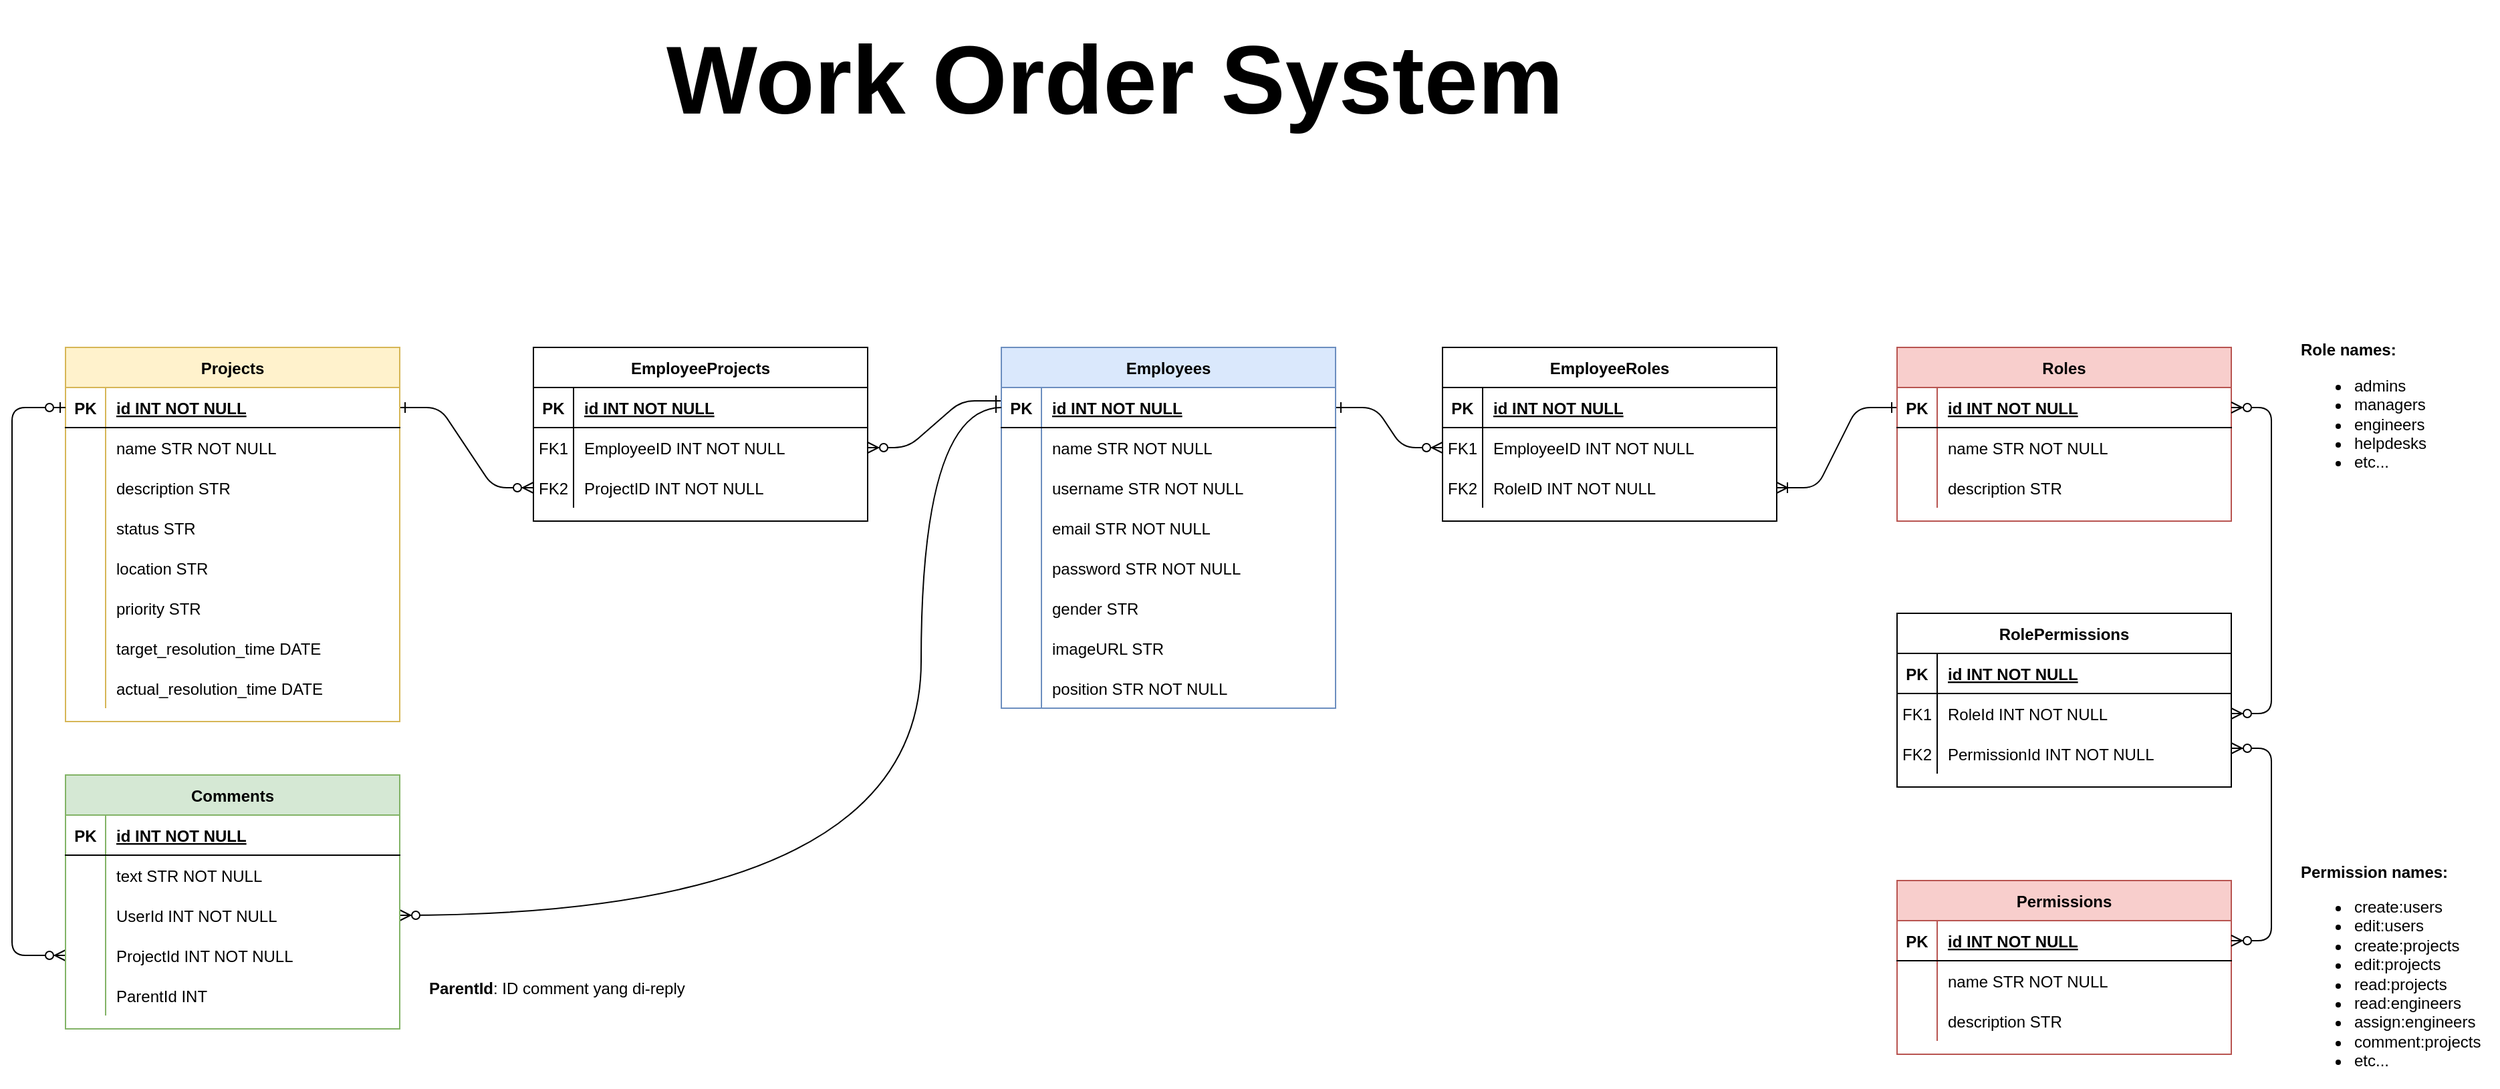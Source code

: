 <mxfile version="13.7.3" type="device"><diagram id="R2lEEEUBdFMjLlhIrx00" name="Page-1"><mxGraphModel dx="1871" dy="600" grid="1" gridSize="10" guides="1" tooltips="1" connect="1" arrows="1" fold="1" page="1" pageScale="1" pageWidth="850" pageHeight="1100" math="0" shadow="0" extFonts="Permanent Marker^https://fonts.googleapis.com/css?family=Permanent+Marker"><root><mxCell id="0"/><mxCell id="1" parent="0"/><mxCell id="C-vyLk0tnHw3VtMMgP7b-1" value="" style="edgeStyle=entityRelationEdgeStyle;endArrow=ERzeroToMany;startArrow=ERone;endFill=1;startFill=0;" parent="1" source="C-vyLk0tnHw3VtMMgP7b-24" target="C-vyLk0tnHw3VtMMgP7b-6" edge="1"><mxGeometry width="100" height="100" relative="1" as="geometry"><mxPoint x="340" y="960" as="sourcePoint"/><mxPoint x="440" y="860" as="targetPoint"/></mxGeometry></mxCell><mxCell id="C-vyLk0tnHw3VtMMgP7b-12" value="" style="edgeStyle=entityRelationEdgeStyle;endArrow=ERone;startArrow=ERoneToMany;endFill=0;startFill=0;exitX=1;exitY=0.5;exitDx=0;exitDy=0;entryX=0;entryY=0.5;entryDx=0;entryDy=0;" parent="1" source="yB_ysiA4X9087bKsjM6c-22" target="C-vyLk0tnHw3VtMMgP7b-14" edge="1"><mxGeometry width="100" height="100" relative="1" as="geometry"><mxPoint x="400" y="420" as="sourcePoint"/><mxPoint x="460" y="445" as="targetPoint"/></mxGeometry></mxCell><mxCell id="yB_ysiA4X9087bKsjM6c-95" value="" style="edgeStyle=entityRelationEdgeStyle;fontSize=12;html=1;endArrow=ERone;startArrow=ERzeroToMany;exitX=1;exitY=0.5;exitDx=0;exitDy=0;endFill=0;" edge="1" parent="1" source="yB_ysiA4X9087bKsjM6c-77"><mxGeometry width="100" height="100" relative="1" as="geometry"><mxPoint x="20" y="500" as="sourcePoint"/><mxPoint x="120" y="400" as="targetPoint"/></mxGeometry></mxCell><mxCell id="yB_ysiA4X9087bKsjM6c-97" style="edgeStyle=entityRelationEdgeStyle;rounded=1;orthogonalLoop=1;jettySize=auto;html=1;entryX=0;entryY=0.5;entryDx=0;entryDy=0;startArrow=ERone;startFill=0;endArrow=ERzeroToMany;endFill=1;" edge="1" parent="1" source="yB_ysiA4X9087bKsjM6c-84" target="yB_ysiA4X9087bKsjM6c-80"><mxGeometry relative="1" as="geometry"/></mxCell><mxCell id="C-vyLk0tnHw3VtMMgP7b-2" value="EmployeeRoles" style="shape=table;startSize=30;container=1;collapsible=1;childLayout=tableLayout;fixedRows=1;rowLines=0;fontStyle=1;align=center;resizeLast=1;" parent="1" vertex="1"><mxGeometry x="450" y="360" width="250" height="130" as="geometry"/></mxCell><mxCell id="C-vyLk0tnHw3VtMMgP7b-3" value="" style="shape=partialRectangle;collapsible=0;dropTarget=0;pointerEvents=0;fillColor=none;points=[[0,0.5],[1,0.5]];portConstraint=eastwest;top=0;left=0;right=0;bottom=1;" parent="C-vyLk0tnHw3VtMMgP7b-2" vertex="1"><mxGeometry y="30" width="250" height="30" as="geometry"/></mxCell><mxCell id="C-vyLk0tnHw3VtMMgP7b-4" value="PK" style="shape=partialRectangle;overflow=hidden;connectable=0;fillColor=none;top=0;left=0;bottom=0;right=0;fontStyle=1;" parent="C-vyLk0tnHw3VtMMgP7b-3" vertex="1"><mxGeometry width="30" height="30" as="geometry"/></mxCell><mxCell id="C-vyLk0tnHw3VtMMgP7b-5" value="id INT NOT NULL " style="shape=partialRectangle;overflow=hidden;connectable=0;fillColor=none;top=0;left=0;bottom=0;right=0;align=left;spacingLeft=6;fontStyle=5;" parent="C-vyLk0tnHw3VtMMgP7b-3" vertex="1"><mxGeometry x="30" width="220" height="30" as="geometry"/></mxCell><mxCell id="C-vyLk0tnHw3VtMMgP7b-6" value="" style="shape=partialRectangle;collapsible=0;dropTarget=0;pointerEvents=0;fillColor=none;points=[[0,0.5],[1,0.5]];portConstraint=eastwest;top=0;left=0;right=0;bottom=0;" parent="C-vyLk0tnHw3VtMMgP7b-2" vertex="1"><mxGeometry y="60" width="250" height="30" as="geometry"/></mxCell><mxCell id="C-vyLk0tnHw3VtMMgP7b-7" value="FK1" style="shape=partialRectangle;overflow=hidden;connectable=0;fillColor=none;top=0;left=0;bottom=0;right=0;" parent="C-vyLk0tnHw3VtMMgP7b-6" vertex="1"><mxGeometry width="30" height="30" as="geometry"/></mxCell><mxCell id="C-vyLk0tnHw3VtMMgP7b-8" value="EmployeeID INT NOT NULL" style="shape=partialRectangle;overflow=hidden;connectable=0;fillColor=none;top=0;left=0;bottom=0;right=0;align=left;spacingLeft=6;" parent="C-vyLk0tnHw3VtMMgP7b-6" vertex="1"><mxGeometry x="30" width="220" height="30" as="geometry"/></mxCell><mxCell id="yB_ysiA4X9087bKsjM6c-22" value="" style="shape=partialRectangle;collapsible=0;dropTarget=0;pointerEvents=0;fillColor=none;points=[[0,0.5],[1,0.5]];portConstraint=eastwest;top=0;left=0;right=0;bottom=0;" vertex="1" parent="C-vyLk0tnHw3VtMMgP7b-2"><mxGeometry y="90" width="250" height="30" as="geometry"/></mxCell><mxCell id="yB_ysiA4X9087bKsjM6c-23" value="FK2" style="shape=partialRectangle;overflow=hidden;connectable=0;fillColor=none;top=0;left=0;bottom=0;right=0;" vertex="1" parent="yB_ysiA4X9087bKsjM6c-22"><mxGeometry width="30" height="30" as="geometry"/></mxCell><mxCell id="yB_ysiA4X9087bKsjM6c-24" value="RoleID INT NOT NULL" style="shape=partialRectangle;overflow=hidden;connectable=0;fillColor=none;top=0;left=0;bottom=0;right=0;align=left;spacingLeft=6;" vertex="1" parent="yB_ysiA4X9087bKsjM6c-22"><mxGeometry x="30" width="220" height="30" as="geometry"/></mxCell><mxCell id="C-vyLk0tnHw3VtMMgP7b-23" value="Employees" style="shape=table;startSize=30;container=1;collapsible=1;childLayout=tableLayout;fixedRows=1;rowLines=0;fontStyle=1;align=center;resizeLast=1;fillColor=#dae8fc;strokeColor=#6c8ebf;" parent="1" vertex="1"><mxGeometry x="120" y="360" width="250" height="270" as="geometry"/></mxCell><mxCell id="C-vyLk0tnHw3VtMMgP7b-24" value="" style="shape=partialRectangle;collapsible=0;dropTarget=0;pointerEvents=0;fillColor=none;points=[[0,0.5],[1,0.5]];portConstraint=eastwest;top=0;left=0;right=0;bottom=1;" parent="C-vyLk0tnHw3VtMMgP7b-23" vertex="1"><mxGeometry y="30" width="250" height="30" as="geometry"/></mxCell><mxCell id="C-vyLk0tnHw3VtMMgP7b-25" value="PK" style="shape=partialRectangle;overflow=hidden;connectable=0;fillColor=none;top=0;left=0;bottom=0;right=0;fontStyle=1;" parent="C-vyLk0tnHw3VtMMgP7b-24" vertex="1"><mxGeometry width="30" height="30" as="geometry"/></mxCell><mxCell id="C-vyLk0tnHw3VtMMgP7b-26" value="id INT NOT NULL " style="shape=partialRectangle;overflow=hidden;connectable=0;fillColor=none;top=0;left=0;bottom=0;right=0;align=left;spacingLeft=6;fontStyle=5;" parent="C-vyLk0tnHw3VtMMgP7b-24" vertex="1"><mxGeometry x="30" width="220" height="30" as="geometry"/></mxCell><mxCell id="C-vyLk0tnHw3VtMMgP7b-27" value="" style="shape=partialRectangle;collapsible=0;dropTarget=0;pointerEvents=0;fillColor=none;points=[[0,0.5],[1,0.5]];portConstraint=eastwest;top=0;left=0;right=0;bottom=0;" parent="C-vyLk0tnHw3VtMMgP7b-23" vertex="1"><mxGeometry y="60" width="250" height="30" as="geometry"/></mxCell><mxCell id="C-vyLk0tnHw3VtMMgP7b-28" value="" style="shape=partialRectangle;overflow=hidden;connectable=0;fillColor=none;top=0;left=0;bottom=0;right=0;" parent="C-vyLk0tnHw3VtMMgP7b-27" vertex="1"><mxGeometry width="30" height="30" as="geometry"/></mxCell><mxCell id="C-vyLk0tnHw3VtMMgP7b-29" value="name STR NOT NULL" style="shape=partialRectangle;overflow=hidden;connectable=0;fillColor=none;top=0;left=0;bottom=0;right=0;align=left;spacingLeft=6;" parent="C-vyLk0tnHw3VtMMgP7b-27" vertex="1"><mxGeometry x="30" width="220" height="30" as="geometry"/></mxCell><mxCell id="yB_ysiA4X9087bKsjM6c-1" value="" style="shape=partialRectangle;collapsible=0;dropTarget=0;pointerEvents=0;fillColor=none;points=[[0,0.5],[1,0.5]];portConstraint=eastwest;top=0;left=0;right=0;bottom=0;" vertex="1" parent="C-vyLk0tnHw3VtMMgP7b-23"><mxGeometry y="90" width="250" height="30" as="geometry"/></mxCell><mxCell id="yB_ysiA4X9087bKsjM6c-2" value="" style="shape=partialRectangle;overflow=hidden;connectable=0;fillColor=none;top=0;left=0;bottom=0;right=0;" vertex="1" parent="yB_ysiA4X9087bKsjM6c-1"><mxGeometry width="30" height="30" as="geometry"/></mxCell><mxCell id="yB_ysiA4X9087bKsjM6c-3" value="username STR NOT NULL" style="shape=partialRectangle;overflow=hidden;connectable=0;fillColor=none;top=0;left=0;bottom=0;right=0;align=left;spacingLeft=6;" vertex="1" parent="yB_ysiA4X9087bKsjM6c-1"><mxGeometry x="30" width="220" height="30" as="geometry"/></mxCell><mxCell id="yB_ysiA4X9087bKsjM6c-4" value="" style="shape=partialRectangle;collapsible=0;dropTarget=0;pointerEvents=0;fillColor=none;points=[[0,0.5],[1,0.5]];portConstraint=eastwest;top=0;left=0;right=0;bottom=0;" vertex="1" parent="C-vyLk0tnHw3VtMMgP7b-23"><mxGeometry y="120" width="250" height="30" as="geometry"/></mxCell><mxCell id="yB_ysiA4X9087bKsjM6c-5" value="" style="shape=partialRectangle;overflow=hidden;connectable=0;fillColor=none;top=0;left=0;bottom=0;right=0;" vertex="1" parent="yB_ysiA4X9087bKsjM6c-4"><mxGeometry width="30" height="30" as="geometry"/></mxCell><mxCell id="yB_ysiA4X9087bKsjM6c-6" value="email STR NOT NULL" style="shape=partialRectangle;overflow=hidden;connectable=0;fillColor=none;top=0;left=0;bottom=0;right=0;align=left;spacingLeft=6;" vertex="1" parent="yB_ysiA4X9087bKsjM6c-4"><mxGeometry x="30" width="220" height="30" as="geometry"/></mxCell><mxCell id="yB_ysiA4X9087bKsjM6c-7" value="" style="shape=partialRectangle;collapsible=0;dropTarget=0;pointerEvents=0;fillColor=none;points=[[0,0.5],[1,0.5]];portConstraint=eastwest;top=0;left=0;right=0;bottom=0;" vertex="1" parent="C-vyLk0tnHw3VtMMgP7b-23"><mxGeometry y="150" width="250" height="30" as="geometry"/></mxCell><mxCell id="yB_ysiA4X9087bKsjM6c-8" value="" style="shape=partialRectangle;overflow=hidden;connectable=0;fillColor=none;top=0;left=0;bottom=0;right=0;" vertex="1" parent="yB_ysiA4X9087bKsjM6c-7"><mxGeometry width="30" height="30" as="geometry"/></mxCell><mxCell id="yB_ysiA4X9087bKsjM6c-9" value="password STR NOT NULL" style="shape=partialRectangle;overflow=hidden;connectable=0;fillColor=none;top=0;left=0;bottom=0;right=0;align=left;spacingLeft=6;" vertex="1" parent="yB_ysiA4X9087bKsjM6c-7"><mxGeometry x="30" width="220" height="30" as="geometry"/></mxCell><mxCell id="yB_ysiA4X9087bKsjM6c-10" value="" style="shape=partialRectangle;collapsible=0;dropTarget=0;pointerEvents=0;fillColor=none;points=[[0,0.5],[1,0.5]];portConstraint=eastwest;top=0;left=0;right=0;bottom=0;" vertex="1" parent="C-vyLk0tnHw3VtMMgP7b-23"><mxGeometry y="180" width="250" height="30" as="geometry"/></mxCell><mxCell id="yB_ysiA4X9087bKsjM6c-11" value="" style="shape=partialRectangle;overflow=hidden;connectable=0;fillColor=none;top=0;left=0;bottom=0;right=0;" vertex="1" parent="yB_ysiA4X9087bKsjM6c-10"><mxGeometry width="30" height="30" as="geometry"/></mxCell><mxCell id="yB_ysiA4X9087bKsjM6c-12" value="gender STR" style="shape=partialRectangle;overflow=hidden;connectable=0;fillColor=none;top=0;left=0;bottom=0;right=0;align=left;spacingLeft=6;" vertex="1" parent="yB_ysiA4X9087bKsjM6c-10"><mxGeometry x="30" width="220" height="30" as="geometry"/></mxCell><mxCell id="yB_ysiA4X9087bKsjM6c-13" value="" style="shape=partialRectangle;collapsible=0;dropTarget=0;pointerEvents=0;fillColor=none;points=[[0,0.5],[1,0.5]];portConstraint=eastwest;top=0;left=0;right=0;bottom=0;" vertex="1" parent="C-vyLk0tnHw3VtMMgP7b-23"><mxGeometry y="210" width="250" height="30" as="geometry"/></mxCell><mxCell id="yB_ysiA4X9087bKsjM6c-14" value="" style="shape=partialRectangle;overflow=hidden;connectable=0;fillColor=none;top=0;left=0;bottom=0;right=0;" vertex="1" parent="yB_ysiA4X9087bKsjM6c-13"><mxGeometry width="30" height="30" as="geometry"/></mxCell><mxCell id="yB_ysiA4X9087bKsjM6c-15" value="imageURL STR" style="shape=partialRectangle;overflow=hidden;connectable=0;fillColor=none;top=0;left=0;bottom=0;right=0;align=left;spacingLeft=6;" vertex="1" parent="yB_ysiA4X9087bKsjM6c-13"><mxGeometry x="30" width="220" height="30" as="geometry"/></mxCell><mxCell id="yB_ysiA4X9087bKsjM6c-134" value="" style="shape=partialRectangle;collapsible=0;dropTarget=0;pointerEvents=0;fillColor=none;points=[[0,0.5],[1,0.5]];portConstraint=eastwest;top=0;left=0;right=0;bottom=0;" vertex="1" parent="C-vyLk0tnHw3VtMMgP7b-23"><mxGeometry y="240" width="250" height="30" as="geometry"/></mxCell><mxCell id="yB_ysiA4X9087bKsjM6c-135" value="" style="shape=partialRectangle;overflow=hidden;connectable=0;fillColor=none;top=0;left=0;bottom=0;right=0;" vertex="1" parent="yB_ysiA4X9087bKsjM6c-134"><mxGeometry width="30" height="30" as="geometry"/></mxCell><mxCell id="yB_ysiA4X9087bKsjM6c-136" value="position STR NOT NULL" style="shape=partialRectangle;overflow=hidden;connectable=0;fillColor=none;top=0;left=0;bottom=0;right=0;align=left;spacingLeft=6;" vertex="1" parent="yB_ysiA4X9087bKsjM6c-134"><mxGeometry x="30" width="220" height="30" as="geometry"/></mxCell><mxCell id="C-vyLk0tnHw3VtMMgP7b-13" value="Roles" style="shape=table;startSize=30;container=1;collapsible=1;childLayout=tableLayout;fixedRows=1;rowLines=0;fontStyle=1;align=center;resizeLast=1;fillColor=#f8cecc;strokeColor=#b85450;" parent="1" vertex="1"><mxGeometry x="790" y="360" width="250" height="130" as="geometry"/></mxCell><mxCell id="C-vyLk0tnHw3VtMMgP7b-14" value="" style="shape=partialRectangle;collapsible=0;dropTarget=0;pointerEvents=0;fillColor=none;points=[[0,0.5],[1,0.5]];portConstraint=eastwest;top=0;left=0;right=0;bottom=1;" parent="C-vyLk0tnHw3VtMMgP7b-13" vertex="1"><mxGeometry y="30" width="250" height="30" as="geometry"/></mxCell><mxCell id="C-vyLk0tnHw3VtMMgP7b-15" value="PK" style="shape=partialRectangle;overflow=hidden;connectable=0;fillColor=none;top=0;left=0;bottom=0;right=0;fontStyle=1;" parent="C-vyLk0tnHw3VtMMgP7b-14" vertex="1"><mxGeometry width="30" height="30" as="geometry"/></mxCell><mxCell id="C-vyLk0tnHw3VtMMgP7b-16" value="id INT NOT NULL " style="shape=partialRectangle;overflow=hidden;connectable=0;fillColor=none;top=0;left=0;bottom=0;right=0;align=left;spacingLeft=6;fontStyle=5;" parent="C-vyLk0tnHw3VtMMgP7b-14" vertex="1"><mxGeometry x="30" width="220" height="30" as="geometry"/></mxCell><mxCell id="C-vyLk0tnHw3VtMMgP7b-20" value="" style="shape=partialRectangle;collapsible=0;dropTarget=0;pointerEvents=0;fillColor=none;points=[[0,0.5],[1,0.5]];portConstraint=eastwest;top=0;left=0;right=0;bottom=0;" parent="C-vyLk0tnHw3VtMMgP7b-13" vertex="1"><mxGeometry y="60" width="250" height="30" as="geometry"/></mxCell><mxCell id="C-vyLk0tnHw3VtMMgP7b-21" value="" style="shape=partialRectangle;overflow=hidden;connectable=0;fillColor=none;top=0;left=0;bottom=0;right=0;" parent="C-vyLk0tnHw3VtMMgP7b-20" vertex="1"><mxGeometry width="30" height="30" as="geometry"/></mxCell><mxCell id="C-vyLk0tnHw3VtMMgP7b-22" value="name STR NOT NULL" style="shape=partialRectangle;overflow=hidden;connectable=0;fillColor=none;top=0;left=0;bottom=0;right=0;align=left;spacingLeft=6;" parent="C-vyLk0tnHw3VtMMgP7b-20" vertex="1"><mxGeometry x="30" width="220" height="30" as="geometry"/></mxCell><mxCell id="yB_ysiA4X9087bKsjM6c-28" value="" style="shape=partialRectangle;collapsible=0;dropTarget=0;pointerEvents=0;fillColor=none;points=[[0,0.5],[1,0.5]];portConstraint=eastwest;top=0;left=0;right=0;bottom=0;" vertex="1" parent="C-vyLk0tnHw3VtMMgP7b-13"><mxGeometry y="90" width="250" height="30" as="geometry"/></mxCell><mxCell id="yB_ysiA4X9087bKsjM6c-29" value="" style="shape=partialRectangle;overflow=hidden;connectable=0;fillColor=none;top=0;left=0;bottom=0;right=0;" vertex="1" parent="yB_ysiA4X9087bKsjM6c-28"><mxGeometry width="30" height="30" as="geometry"/></mxCell><mxCell id="yB_ysiA4X9087bKsjM6c-30" value="description STR" style="shape=partialRectangle;overflow=hidden;connectable=0;fillColor=none;top=0;left=0;bottom=0;right=0;align=left;spacingLeft=6;" vertex="1" parent="yB_ysiA4X9087bKsjM6c-28"><mxGeometry x="30" width="220" height="30" as="geometry"/></mxCell><mxCell id="yB_ysiA4X9087bKsjM6c-83" value="Projects" style="shape=table;startSize=30;container=1;collapsible=1;childLayout=tableLayout;fixedRows=1;rowLines=0;fontStyle=1;align=center;resizeLast=1;fillColor=#fff2cc;strokeColor=#d6b656;" vertex="1" parent="1"><mxGeometry x="-580" y="360" width="250" height="280" as="geometry"/></mxCell><mxCell id="yB_ysiA4X9087bKsjM6c-84" value="" style="shape=partialRectangle;collapsible=0;dropTarget=0;pointerEvents=0;fillColor=none;points=[[0,0.5],[1,0.5]];portConstraint=eastwest;top=0;left=0;right=0;bottom=1;" vertex="1" parent="yB_ysiA4X9087bKsjM6c-83"><mxGeometry y="30" width="250" height="30" as="geometry"/></mxCell><mxCell id="yB_ysiA4X9087bKsjM6c-85" value="PK" style="shape=partialRectangle;overflow=hidden;connectable=0;fillColor=none;top=0;left=0;bottom=0;right=0;fontStyle=1;" vertex="1" parent="yB_ysiA4X9087bKsjM6c-84"><mxGeometry width="30" height="30" as="geometry"/></mxCell><mxCell id="yB_ysiA4X9087bKsjM6c-86" value="id INT NOT NULL " style="shape=partialRectangle;overflow=hidden;connectable=0;fillColor=none;top=0;left=0;bottom=0;right=0;align=left;spacingLeft=6;fontStyle=5;" vertex="1" parent="yB_ysiA4X9087bKsjM6c-84"><mxGeometry x="30" width="220" height="30" as="geometry"/></mxCell><mxCell id="yB_ysiA4X9087bKsjM6c-87" value="" style="shape=partialRectangle;collapsible=0;dropTarget=0;pointerEvents=0;fillColor=none;points=[[0,0.5],[1,0.5]];portConstraint=eastwest;top=0;left=0;right=0;bottom=0;" vertex="1" parent="yB_ysiA4X9087bKsjM6c-83"><mxGeometry y="60" width="250" height="30" as="geometry"/></mxCell><mxCell id="yB_ysiA4X9087bKsjM6c-88" value="" style="shape=partialRectangle;overflow=hidden;connectable=0;fillColor=none;top=0;left=0;bottom=0;right=0;" vertex="1" parent="yB_ysiA4X9087bKsjM6c-87"><mxGeometry width="30" height="30" as="geometry"/></mxCell><mxCell id="yB_ysiA4X9087bKsjM6c-89" value="name STR NOT NULL" style="shape=partialRectangle;overflow=hidden;connectable=0;fillColor=none;top=0;left=0;bottom=0;right=0;align=left;spacingLeft=6;" vertex="1" parent="yB_ysiA4X9087bKsjM6c-87"><mxGeometry x="30" width="220" height="30" as="geometry"/></mxCell><mxCell id="yB_ysiA4X9087bKsjM6c-90" value="" style="shape=partialRectangle;collapsible=0;dropTarget=0;pointerEvents=0;fillColor=none;points=[[0,0.5],[1,0.5]];portConstraint=eastwest;top=0;left=0;right=0;bottom=0;" vertex="1" parent="yB_ysiA4X9087bKsjM6c-83"><mxGeometry y="90" width="250" height="30" as="geometry"/></mxCell><mxCell id="yB_ysiA4X9087bKsjM6c-91" value="" style="shape=partialRectangle;overflow=hidden;connectable=0;fillColor=none;top=0;left=0;bottom=0;right=0;" vertex="1" parent="yB_ysiA4X9087bKsjM6c-90"><mxGeometry width="30" height="30" as="geometry"/></mxCell><mxCell id="yB_ysiA4X9087bKsjM6c-92" value="description STR" style="shape=partialRectangle;overflow=hidden;connectable=0;fillColor=none;top=0;left=0;bottom=0;right=0;align=left;spacingLeft=6;" vertex="1" parent="yB_ysiA4X9087bKsjM6c-90"><mxGeometry x="30" width="220" height="30" as="geometry"/></mxCell><mxCell id="yB_ysiA4X9087bKsjM6c-137" value="" style="shape=partialRectangle;collapsible=0;dropTarget=0;pointerEvents=0;fillColor=none;points=[[0,0.5],[1,0.5]];portConstraint=eastwest;top=0;left=0;right=0;bottom=0;" vertex="1" parent="yB_ysiA4X9087bKsjM6c-83"><mxGeometry y="120" width="250" height="30" as="geometry"/></mxCell><mxCell id="yB_ysiA4X9087bKsjM6c-138" value="" style="shape=partialRectangle;overflow=hidden;connectable=0;fillColor=none;top=0;left=0;bottom=0;right=0;" vertex="1" parent="yB_ysiA4X9087bKsjM6c-137"><mxGeometry width="30" height="30" as="geometry"/></mxCell><mxCell id="yB_ysiA4X9087bKsjM6c-139" value="status STR" style="shape=partialRectangle;overflow=hidden;connectable=0;fillColor=none;top=0;left=0;bottom=0;right=0;align=left;spacingLeft=6;" vertex="1" parent="yB_ysiA4X9087bKsjM6c-137"><mxGeometry x="30" width="220" height="30" as="geometry"/></mxCell><mxCell id="yB_ysiA4X9087bKsjM6c-140" value="" style="shape=partialRectangle;collapsible=0;dropTarget=0;pointerEvents=0;fillColor=none;points=[[0,0.5],[1,0.5]];portConstraint=eastwest;top=0;left=0;right=0;bottom=0;" vertex="1" parent="yB_ysiA4X9087bKsjM6c-83"><mxGeometry y="150" width="250" height="30" as="geometry"/></mxCell><mxCell id="yB_ysiA4X9087bKsjM6c-141" value="" style="shape=partialRectangle;overflow=hidden;connectable=0;fillColor=none;top=0;left=0;bottom=0;right=0;" vertex="1" parent="yB_ysiA4X9087bKsjM6c-140"><mxGeometry width="30" height="30" as="geometry"/></mxCell><mxCell id="yB_ysiA4X9087bKsjM6c-142" value="location STR" style="shape=partialRectangle;overflow=hidden;connectable=0;fillColor=none;top=0;left=0;bottom=0;right=0;align=left;spacingLeft=6;" vertex="1" parent="yB_ysiA4X9087bKsjM6c-140"><mxGeometry x="30" width="220" height="30" as="geometry"/></mxCell><mxCell id="yB_ysiA4X9087bKsjM6c-143" value="" style="shape=partialRectangle;collapsible=0;dropTarget=0;pointerEvents=0;fillColor=none;points=[[0,0.5],[1,0.5]];portConstraint=eastwest;top=0;left=0;right=0;bottom=0;" vertex="1" parent="yB_ysiA4X9087bKsjM6c-83"><mxGeometry y="180" width="250" height="30" as="geometry"/></mxCell><mxCell id="yB_ysiA4X9087bKsjM6c-144" value="" style="shape=partialRectangle;overflow=hidden;connectable=0;fillColor=none;top=0;left=0;bottom=0;right=0;" vertex="1" parent="yB_ysiA4X9087bKsjM6c-143"><mxGeometry width="30" height="30" as="geometry"/></mxCell><mxCell id="yB_ysiA4X9087bKsjM6c-145" value="priority STR" style="shape=partialRectangle;overflow=hidden;connectable=0;fillColor=none;top=0;left=0;bottom=0;right=0;align=left;spacingLeft=6;" vertex="1" parent="yB_ysiA4X9087bKsjM6c-143"><mxGeometry x="30" width="220" height="30" as="geometry"/></mxCell><mxCell id="yB_ysiA4X9087bKsjM6c-146" value="" style="shape=partialRectangle;collapsible=0;dropTarget=0;pointerEvents=0;fillColor=none;points=[[0,0.5],[1,0.5]];portConstraint=eastwest;top=0;left=0;right=0;bottom=0;" vertex="1" parent="yB_ysiA4X9087bKsjM6c-83"><mxGeometry y="210" width="250" height="30" as="geometry"/></mxCell><mxCell id="yB_ysiA4X9087bKsjM6c-147" value="" style="shape=partialRectangle;overflow=hidden;connectable=0;fillColor=none;top=0;left=0;bottom=0;right=0;" vertex="1" parent="yB_ysiA4X9087bKsjM6c-146"><mxGeometry width="30" height="30" as="geometry"/></mxCell><mxCell id="yB_ysiA4X9087bKsjM6c-148" value="target_resolution_time DATE" style="shape=partialRectangle;overflow=hidden;connectable=0;fillColor=none;top=0;left=0;bottom=0;right=0;align=left;spacingLeft=6;" vertex="1" parent="yB_ysiA4X9087bKsjM6c-146"><mxGeometry x="30" width="220" height="30" as="geometry"/></mxCell><mxCell id="yB_ysiA4X9087bKsjM6c-149" value="" style="shape=partialRectangle;collapsible=0;dropTarget=0;pointerEvents=0;fillColor=none;points=[[0,0.5],[1,0.5]];portConstraint=eastwest;top=0;left=0;right=0;bottom=0;" vertex="1" parent="yB_ysiA4X9087bKsjM6c-83"><mxGeometry y="240" width="250" height="30" as="geometry"/></mxCell><mxCell id="yB_ysiA4X9087bKsjM6c-150" value="" style="shape=partialRectangle;overflow=hidden;connectable=0;fillColor=none;top=0;left=0;bottom=0;right=0;" vertex="1" parent="yB_ysiA4X9087bKsjM6c-149"><mxGeometry width="30" height="30" as="geometry"/></mxCell><mxCell id="yB_ysiA4X9087bKsjM6c-151" value="actual_resolution_time DATE" style="shape=partialRectangle;overflow=hidden;connectable=0;fillColor=none;top=0;left=0;bottom=0;right=0;align=left;spacingLeft=6;" vertex="1" parent="yB_ysiA4X9087bKsjM6c-149"><mxGeometry x="30" width="220" height="30" as="geometry"/></mxCell><mxCell id="yB_ysiA4X9087bKsjM6c-73" value="EmployeeProjects" style="shape=table;startSize=30;container=1;collapsible=1;childLayout=tableLayout;fixedRows=1;rowLines=0;fontStyle=1;align=center;resizeLast=1;" vertex="1" parent="1"><mxGeometry x="-230" y="360" width="250" height="130" as="geometry"/></mxCell><mxCell id="yB_ysiA4X9087bKsjM6c-74" value="" style="shape=partialRectangle;collapsible=0;dropTarget=0;pointerEvents=0;fillColor=none;points=[[0,0.5],[1,0.5]];portConstraint=eastwest;top=0;left=0;right=0;bottom=1;" vertex="1" parent="yB_ysiA4X9087bKsjM6c-73"><mxGeometry y="30" width="250" height="30" as="geometry"/></mxCell><mxCell id="yB_ysiA4X9087bKsjM6c-75" value="PK" style="shape=partialRectangle;overflow=hidden;connectable=0;fillColor=none;top=0;left=0;bottom=0;right=0;fontStyle=1;" vertex="1" parent="yB_ysiA4X9087bKsjM6c-74"><mxGeometry width="30" height="30" as="geometry"/></mxCell><mxCell id="yB_ysiA4X9087bKsjM6c-76" value="id INT NOT NULL " style="shape=partialRectangle;overflow=hidden;connectable=0;fillColor=none;top=0;left=0;bottom=0;right=0;align=left;spacingLeft=6;fontStyle=5;" vertex="1" parent="yB_ysiA4X9087bKsjM6c-74"><mxGeometry x="30" width="220" height="30" as="geometry"/></mxCell><mxCell id="yB_ysiA4X9087bKsjM6c-77" value="" style="shape=partialRectangle;collapsible=0;dropTarget=0;pointerEvents=0;fillColor=none;points=[[0,0.5],[1,0.5]];portConstraint=eastwest;top=0;left=0;right=0;bottom=0;" vertex="1" parent="yB_ysiA4X9087bKsjM6c-73"><mxGeometry y="60" width="250" height="30" as="geometry"/></mxCell><mxCell id="yB_ysiA4X9087bKsjM6c-78" value="FK1" style="shape=partialRectangle;overflow=hidden;connectable=0;fillColor=none;top=0;left=0;bottom=0;right=0;" vertex="1" parent="yB_ysiA4X9087bKsjM6c-77"><mxGeometry width="30" height="30" as="geometry"/></mxCell><mxCell id="yB_ysiA4X9087bKsjM6c-79" value="EmployeeID INT NOT NULL" style="shape=partialRectangle;overflow=hidden;connectable=0;fillColor=none;top=0;left=0;bottom=0;right=0;align=left;spacingLeft=6;" vertex="1" parent="yB_ysiA4X9087bKsjM6c-77"><mxGeometry x="30" width="220" height="30" as="geometry"/></mxCell><mxCell id="yB_ysiA4X9087bKsjM6c-80" value="" style="shape=partialRectangle;collapsible=0;dropTarget=0;pointerEvents=0;fillColor=none;points=[[0,0.5],[1,0.5]];portConstraint=eastwest;top=0;left=0;right=0;bottom=0;" vertex="1" parent="yB_ysiA4X9087bKsjM6c-73"><mxGeometry y="90" width="250" height="30" as="geometry"/></mxCell><mxCell id="yB_ysiA4X9087bKsjM6c-81" value="FK2" style="shape=partialRectangle;overflow=hidden;connectable=0;fillColor=none;top=0;left=0;bottom=0;right=0;" vertex="1" parent="yB_ysiA4X9087bKsjM6c-80"><mxGeometry width="30" height="30" as="geometry"/></mxCell><mxCell id="yB_ysiA4X9087bKsjM6c-82" value="ProjectID INT NOT NULL" style="shape=partialRectangle;overflow=hidden;connectable=0;fillColor=none;top=0;left=0;bottom=0;right=0;align=left;spacingLeft=6;" vertex="1" parent="yB_ysiA4X9087bKsjM6c-80"><mxGeometry x="30" width="220" height="30" as="geometry"/></mxCell><mxCell id="yB_ysiA4X9087bKsjM6c-31" value="RolePermissions" style="shape=table;startSize=30;container=1;collapsible=1;childLayout=tableLayout;fixedRows=1;rowLines=0;fontStyle=1;align=center;resizeLast=1;" vertex="1" parent="1"><mxGeometry x="790" y="559" width="250" height="130" as="geometry"/></mxCell><mxCell id="yB_ysiA4X9087bKsjM6c-32" value="" style="shape=partialRectangle;collapsible=0;dropTarget=0;pointerEvents=0;fillColor=none;points=[[0,0.5],[1,0.5]];portConstraint=eastwest;top=0;left=0;right=0;bottom=1;" vertex="1" parent="yB_ysiA4X9087bKsjM6c-31"><mxGeometry y="30" width="250" height="30" as="geometry"/></mxCell><mxCell id="yB_ysiA4X9087bKsjM6c-33" value="PK" style="shape=partialRectangle;overflow=hidden;connectable=0;fillColor=none;top=0;left=0;bottom=0;right=0;fontStyle=1;" vertex="1" parent="yB_ysiA4X9087bKsjM6c-32"><mxGeometry width="30" height="30" as="geometry"/></mxCell><mxCell id="yB_ysiA4X9087bKsjM6c-34" value="id INT NOT NULL " style="shape=partialRectangle;overflow=hidden;connectable=0;fillColor=none;top=0;left=0;bottom=0;right=0;align=left;spacingLeft=6;fontStyle=5;" vertex="1" parent="yB_ysiA4X9087bKsjM6c-32"><mxGeometry x="30" width="220" height="30" as="geometry"/></mxCell><mxCell id="yB_ysiA4X9087bKsjM6c-35" value="" style="shape=partialRectangle;collapsible=0;dropTarget=0;pointerEvents=0;fillColor=none;points=[[0,0.5],[1,0.5]];portConstraint=eastwest;top=0;left=0;right=0;bottom=0;" vertex="1" parent="yB_ysiA4X9087bKsjM6c-31"><mxGeometry y="60" width="250" height="30" as="geometry"/></mxCell><mxCell id="yB_ysiA4X9087bKsjM6c-36" value="FK1" style="shape=partialRectangle;overflow=hidden;connectable=0;fillColor=none;top=0;left=0;bottom=0;right=0;" vertex="1" parent="yB_ysiA4X9087bKsjM6c-35"><mxGeometry width="30" height="30" as="geometry"/></mxCell><mxCell id="yB_ysiA4X9087bKsjM6c-37" value="RoleId INT NOT NULL" style="shape=partialRectangle;overflow=hidden;connectable=0;fillColor=none;top=0;left=0;bottom=0;right=0;align=left;spacingLeft=6;" vertex="1" parent="yB_ysiA4X9087bKsjM6c-35"><mxGeometry x="30" width="220" height="30" as="geometry"/></mxCell><mxCell id="yB_ysiA4X9087bKsjM6c-38" value="" style="shape=partialRectangle;collapsible=0;dropTarget=0;pointerEvents=0;fillColor=none;points=[[0,0.5],[1,0.5]];portConstraint=eastwest;top=0;left=0;right=0;bottom=0;" vertex="1" parent="yB_ysiA4X9087bKsjM6c-31"><mxGeometry y="90" width="250" height="30" as="geometry"/></mxCell><mxCell id="yB_ysiA4X9087bKsjM6c-39" value="FK2" style="shape=partialRectangle;overflow=hidden;connectable=0;fillColor=none;top=0;left=0;bottom=0;right=0;" vertex="1" parent="yB_ysiA4X9087bKsjM6c-38"><mxGeometry width="30" height="30" as="geometry"/></mxCell><mxCell id="yB_ysiA4X9087bKsjM6c-40" value="PermissionId INT NOT NULL" style="shape=partialRectangle;overflow=hidden;connectable=0;fillColor=none;top=0;left=0;bottom=0;right=0;align=left;spacingLeft=6;" vertex="1" parent="yB_ysiA4X9087bKsjM6c-38"><mxGeometry x="30" width="220" height="30" as="geometry"/></mxCell><mxCell id="yB_ysiA4X9087bKsjM6c-46" value="Permissions" style="shape=table;startSize=30;container=1;collapsible=1;childLayout=tableLayout;fixedRows=1;rowLines=0;fontStyle=1;align=center;resizeLast=1;fillColor=#f8cecc;strokeColor=#b85450;" vertex="1" parent="1"><mxGeometry x="790" y="759" width="250" height="130" as="geometry"/></mxCell><mxCell id="yB_ysiA4X9087bKsjM6c-47" value="" style="shape=partialRectangle;collapsible=0;dropTarget=0;pointerEvents=0;fillColor=none;points=[[0,0.5],[1,0.5]];portConstraint=eastwest;top=0;left=0;right=0;bottom=1;" vertex="1" parent="yB_ysiA4X9087bKsjM6c-46"><mxGeometry y="30" width="250" height="30" as="geometry"/></mxCell><mxCell id="yB_ysiA4X9087bKsjM6c-48" value="PK" style="shape=partialRectangle;overflow=hidden;connectable=0;fillColor=none;top=0;left=0;bottom=0;right=0;fontStyle=1;" vertex="1" parent="yB_ysiA4X9087bKsjM6c-47"><mxGeometry width="30" height="30" as="geometry"/></mxCell><mxCell id="yB_ysiA4X9087bKsjM6c-49" value="id INT NOT NULL " style="shape=partialRectangle;overflow=hidden;connectable=0;fillColor=none;top=0;left=0;bottom=0;right=0;align=left;spacingLeft=6;fontStyle=5;" vertex="1" parent="yB_ysiA4X9087bKsjM6c-47"><mxGeometry x="30" width="220" height="30" as="geometry"/></mxCell><mxCell id="yB_ysiA4X9087bKsjM6c-50" value="" style="shape=partialRectangle;collapsible=0;dropTarget=0;pointerEvents=0;fillColor=none;points=[[0,0.5],[1,0.5]];portConstraint=eastwest;top=0;left=0;right=0;bottom=0;" vertex="1" parent="yB_ysiA4X9087bKsjM6c-46"><mxGeometry y="60" width="250" height="30" as="geometry"/></mxCell><mxCell id="yB_ysiA4X9087bKsjM6c-51" value="" style="shape=partialRectangle;overflow=hidden;connectable=0;fillColor=none;top=0;left=0;bottom=0;right=0;" vertex="1" parent="yB_ysiA4X9087bKsjM6c-50"><mxGeometry width="30" height="30" as="geometry"/></mxCell><mxCell id="yB_ysiA4X9087bKsjM6c-52" value="name STR NOT NULL" style="shape=partialRectangle;overflow=hidden;connectable=0;fillColor=none;top=0;left=0;bottom=0;right=0;align=left;spacingLeft=6;" vertex="1" parent="yB_ysiA4X9087bKsjM6c-50"><mxGeometry x="30" width="220" height="30" as="geometry"/></mxCell><mxCell id="yB_ysiA4X9087bKsjM6c-56" value="" style="shape=partialRectangle;collapsible=0;dropTarget=0;pointerEvents=0;fillColor=none;points=[[0,0.5],[1,0.5]];portConstraint=eastwest;top=0;left=0;right=0;bottom=0;" vertex="1" parent="yB_ysiA4X9087bKsjM6c-46"><mxGeometry y="90" width="250" height="30" as="geometry"/></mxCell><mxCell id="yB_ysiA4X9087bKsjM6c-57" value="" style="shape=partialRectangle;overflow=hidden;connectable=0;fillColor=none;top=0;left=0;bottom=0;right=0;" vertex="1" parent="yB_ysiA4X9087bKsjM6c-56"><mxGeometry width="30" height="30" as="geometry"/></mxCell><mxCell id="yB_ysiA4X9087bKsjM6c-58" value="description STR" style="shape=partialRectangle;overflow=hidden;connectable=0;fillColor=none;top=0;left=0;bottom=0;right=0;align=left;spacingLeft=6;" vertex="1" parent="yB_ysiA4X9087bKsjM6c-56"><mxGeometry x="30" width="220" height="30" as="geometry"/></mxCell><mxCell id="yB_ysiA4X9087bKsjM6c-98" value="&lt;h1&gt;&lt;font style=&quot;font-size: 72px&quot;&gt;Work Order System&lt;/font&gt;&lt;/h1&gt;" style="text;html=1;strokeColor=none;fillColor=none;align=center;verticalAlign=middle;whiteSpace=wrap;rounded=0;" vertex="1" parent="1"><mxGeometry x="-160" y="110" width="730" height="100" as="geometry"/></mxCell><mxCell id="yB_ysiA4X9087bKsjM6c-99" value="&lt;b&gt;Role names:&lt;/b&gt;&lt;br&gt;&lt;ul&gt;&lt;li&gt;admins&lt;/li&gt;&lt;li&gt;managers&lt;/li&gt;&lt;li&gt;engineers&lt;/li&gt;&lt;li&gt;helpdesks&lt;/li&gt;&lt;li&gt;etc...&lt;/li&gt;&lt;/ul&gt;" style="text;html=1;align=left;verticalAlign=middle;resizable=0;points=[];autosize=1;" vertex="1" parent="1"><mxGeometry x="1090" y="355" width="110" height="110" as="geometry"/></mxCell><mxCell id="yB_ysiA4X9087bKsjM6c-100" value="&lt;b&gt;Permission names:&lt;/b&gt;&lt;br&gt;&lt;ul&gt;&lt;li&gt;create:users&lt;/li&gt;&lt;li&gt;edit:users&lt;/li&gt;&lt;li&gt;create:projects&lt;/li&gt;&lt;li&gt;edit:projects&lt;/li&gt;&lt;li&gt;read:projects&lt;/li&gt;&lt;li&gt;read:engineers&lt;/li&gt;&lt;li&gt;assign:engineers&lt;/li&gt;&lt;li&gt;comment:projects&lt;/li&gt;&lt;li&gt;etc...&lt;/li&gt;&lt;/ul&gt;" style="text;html=1;align=left;verticalAlign=middle;resizable=0;points=[];autosize=1;" vertex="1" parent="1"><mxGeometry x="1090" y="744" width="150" height="170" as="geometry"/></mxCell><mxCell id="yB_ysiA4X9087bKsjM6c-124" value="&lt;b&gt;ParentId&lt;/b&gt;:&amp;nbsp;ID comment yang di-reply" style="text;html=1;align=left;verticalAlign=middle;resizable=0;points=[];autosize=1;" vertex="1" parent="1"><mxGeometry x="-310" y="830" width="210" height="20" as="geometry"/></mxCell><mxCell id="yB_ysiA4X9087bKsjM6c-125" value="" style="fontSize=12;html=1;endArrow=ERone;endFill=0;exitX=1;exitY=0.5;exitDx=0;exitDy=0;entryX=0;entryY=0.5;entryDx=0;entryDy=0;startArrow=ERzeroToMany;startFill=1;edgeStyle=orthogonalEdgeStyle;curved=1;" edge="1" parent="1" source="yB_ysiA4X9087bKsjM6c-108" target="C-vyLk0tnHw3VtMMgP7b-24"><mxGeometry width="100" height="100" relative="1" as="geometry"><mxPoint x="-190" y="730" as="sourcePoint"/><mxPoint x="-90" y="559" as="targetPoint"/><Array as="points"><mxPoint x="60" y="785"/><mxPoint x="60" y="405"/></Array></mxGeometry></mxCell><mxCell id="yB_ysiA4X9087bKsjM6c-127" style="edgeStyle=orthogonalEdgeStyle;rounded=1;orthogonalLoop=1;jettySize=auto;html=1;exitX=0;exitY=0.5;exitDx=0;exitDy=0;entryX=0;entryY=0.5;entryDx=0;entryDy=0;startArrow=ERzeroToMany;startFill=1;endArrow=ERzeroToOne;endFill=1;elbow=vertical;" edge="1" parent="1" source="yB_ysiA4X9087bKsjM6c-112" target="yB_ysiA4X9087bKsjM6c-84"><mxGeometry relative="1" as="geometry"><Array as="points"><mxPoint x="-620" y="815"/><mxPoint x="-620" y="405"/></Array></mxGeometry></mxCell><mxCell id="yB_ysiA4X9087bKsjM6c-128" style="rounded=1;orthogonalLoop=1;jettySize=auto;html=1;entryX=1;entryY=0.5;entryDx=0;entryDy=0;startArrow=ERzeroToMany;startFill=1;endArrow=ERzeroToMany;endFill=1;exitX=1;exitY=0.5;exitDx=0;exitDy=0;edgeStyle=orthogonalEdgeStyle;" edge="1" parent="1" source="C-vyLk0tnHw3VtMMgP7b-14" target="yB_ysiA4X9087bKsjM6c-35"><mxGeometry relative="1" as="geometry"><Array as="points"><mxPoint x="1070" y="405"/><mxPoint x="1070" y="634"/></Array></mxGeometry></mxCell><mxCell id="yB_ysiA4X9087bKsjM6c-130" style="rounded=1;orthogonalLoop=1;jettySize=auto;html=1;entryX=1;entryY=0.5;entryDx=0;entryDy=0;startArrow=ERzeroToMany;startFill=1;endArrow=ERzeroToMany;endFill=1;exitX=1;exitY=0.5;exitDx=0;exitDy=0;edgeStyle=orthogonalEdgeStyle;" edge="1" parent="1" target="yB_ysiA4X9087bKsjM6c-47"><mxGeometry relative="1" as="geometry"><mxPoint x="1040" y="660" as="sourcePoint"/><mxPoint x="1040" y="889.0" as="targetPoint"/><Array as="points"><mxPoint x="1070" y="660"/><mxPoint x="1070" y="804"/></Array></mxGeometry></mxCell><mxCell id="yB_ysiA4X9087bKsjM6c-101" value="Comments" style="shape=table;startSize=30;container=1;collapsible=1;childLayout=tableLayout;fixedRows=1;rowLines=0;fontStyle=1;align=center;resizeLast=1;fillColor=#d5e8d4;strokeColor=#82b366;" vertex="1" parent="1"><mxGeometry x="-580" y="680" width="250" height="190" as="geometry"/></mxCell><mxCell id="yB_ysiA4X9087bKsjM6c-102" value="" style="shape=partialRectangle;collapsible=0;dropTarget=0;pointerEvents=0;fillColor=none;points=[[0,0.5],[1,0.5]];portConstraint=eastwest;top=0;left=0;right=0;bottom=1;" vertex="1" parent="yB_ysiA4X9087bKsjM6c-101"><mxGeometry y="30" width="250" height="30" as="geometry"/></mxCell><mxCell id="yB_ysiA4X9087bKsjM6c-103" value="PK" style="shape=partialRectangle;overflow=hidden;connectable=0;fillColor=none;top=0;left=0;bottom=0;right=0;fontStyle=1;" vertex="1" parent="yB_ysiA4X9087bKsjM6c-102"><mxGeometry width="30" height="30" as="geometry"/></mxCell><mxCell id="yB_ysiA4X9087bKsjM6c-104" value="id INT NOT NULL " style="shape=partialRectangle;overflow=hidden;connectable=0;fillColor=none;top=0;left=0;bottom=0;right=0;align=left;spacingLeft=6;fontStyle=5;" vertex="1" parent="yB_ysiA4X9087bKsjM6c-102"><mxGeometry x="30" width="220" height="30" as="geometry"/></mxCell><mxCell id="yB_ysiA4X9087bKsjM6c-105" value="" style="shape=partialRectangle;collapsible=0;dropTarget=0;pointerEvents=0;fillColor=none;points=[[0,0.5],[1,0.5]];portConstraint=eastwest;top=0;left=0;right=0;bottom=0;" vertex="1" parent="yB_ysiA4X9087bKsjM6c-101"><mxGeometry y="60" width="250" height="30" as="geometry"/></mxCell><mxCell id="yB_ysiA4X9087bKsjM6c-106" value="" style="shape=partialRectangle;overflow=hidden;connectable=0;fillColor=none;top=0;left=0;bottom=0;right=0;" vertex="1" parent="yB_ysiA4X9087bKsjM6c-105"><mxGeometry width="30" height="30" as="geometry"/></mxCell><mxCell id="yB_ysiA4X9087bKsjM6c-107" value="text STR NOT NULL" style="shape=partialRectangle;overflow=hidden;connectable=0;fillColor=none;top=0;left=0;bottom=0;right=0;align=left;spacingLeft=6;" vertex="1" parent="yB_ysiA4X9087bKsjM6c-105"><mxGeometry x="30" width="220" height="30" as="geometry"/></mxCell><mxCell id="yB_ysiA4X9087bKsjM6c-108" value="" style="shape=partialRectangle;collapsible=0;dropTarget=0;pointerEvents=0;fillColor=none;points=[[0,0.5],[1,0.5]];portConstraint=eastwest;top=0;left=0;right=0;bottom=0;" vertex="1" parent="yB_ysiA4X9087bKsjM6c-101"><mxGeometry y="90" width="250" height="30" as="geometry"/></mxCell><mxCell id="yB_ysiA4X9087bKsjM6c-109" value="" style="shape=partialRectangle;overflow=hidden;connectable=0;fillColor=none;top=0;left=0;bottom=0;right=0;" vertex="1" parent="yB_ysiA4X9087bKsjM6c-108"><mxGeometry width="30" height="30" as="geometry"/></mxCell><mxCell id="yB_ysiA4X9087bKsjM6c-110" value="UserId INT NOT NULL" style="shape=partialRectangle;overflow=hidden;connectable=0;fillColor=none;top=0;left=0;bottom=0;right=0;align=left;spacingLeft=6;" vertex="1" parent="yB_ysiA4X9087bKsjM6c-108"><mxGeometry x="30" width="220" height="30" as="geometry"/></mxCell><mxCell id="yB_ysiA4X9087bKsjM6c-112" value="" style="shape=partialRectangle;collapsible=0;dropTarget=0;pointerEvents=0;fillColor=none;points=[[0,0.5],[1,0.5]];portConstraint=eastwest;top=0;left=0;right=0;bottom=0;" vertex="1" parent="yB_ysiA4X9087bKsjM6c-101"><mxGeometry y="120" width="250" height="30" as="geometry"/></mxCell><mxCell id="yB_ysiA4X9087bKsjM6c-113" value="" style="shape=partialRectangle;overflow=hidden;connectable=0;fillColor=none;top=0;left=0;bottom=0;right=0;" vertex="1" parent="yB_ysiA4X9087bKsjM6c-112"><mxGeometry width="30" height="30" as="geometry"/></mxCell><mxCell id="yB_ysiA4X9087bKsjM6c-114" value="ProjectId INT NOT NULL" style="shape=partialRectangle;overflow=hidden;connectable=0;fillColor=none;top=0;left=0;bottom=0;right=0;align=left;spacingLeft=6;" vertex="1" parent="yB_ysiA4X9087bKsjM6c-112"><mxGeometry x="30" width="220" height="30" as="geometry"/></mxCell><mxCell id="yB_ysiA4X9087bKsjM6c-115" value="" style="shape=partialRectangle;collapsible=0;dropTarget=0;pointerEvents=0;fillColor=none;points=[[0,0.5],[1,0.5]];portConstraint=eastwest;top=0;left=0;right=0;bottom=0;" vertex="1" parent="yB_ysiA4X9087bKsjM6c-101"><mxGeometry y="150" width="250" height="30" as="geometry"/></mxCell><mxCell id="yB_ysiA4X9087bKsjM6c-116" value="" style="shape=partialRectangle;overflow=hidden;connectable=0;fillColor=none;top=0;left=0;bottom=0;right=0;" vertex="1" parent="yB_ysiA4X9087bKsjM6c-115"><mxGeometry width="30" height="30" as="geometry"/></mxCell><mxCell id="yB_ysiA4X9087bKsjM6c-117" value="ParentId INT" style="shape=partialRectangle;overflow=hidden;connectable=0;fillColor=none;top=0;left=0;bottom=0;right=0;align=left;spacingLeft=6;" vertex="1" parent="yB_ysiA4X9087bKsjM6c-115"><mxGeometry x="30" width="220" height="30" as="geometry"/></mxCell></root></mxGraphModel></diagram></mxfile>